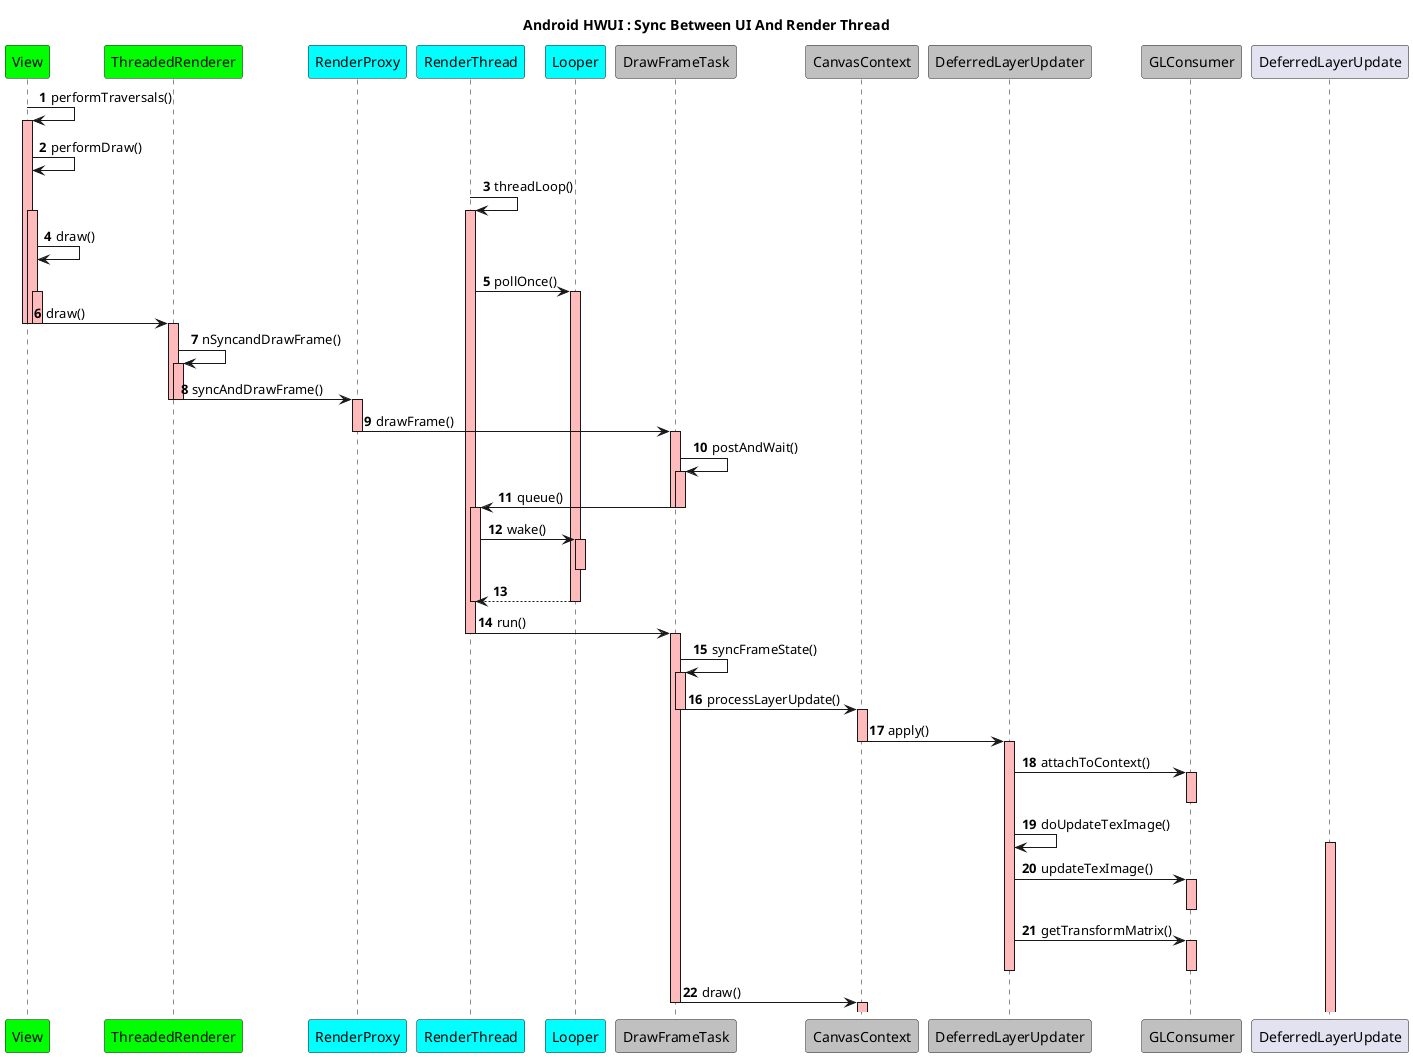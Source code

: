 @startuml
title Android HWUI : Sync Between UI And Render Thread
'author Ali.Xulun
'version 1.0.0
'Android Version 6.0

participant View #Lime

participant ThreadedRenderer #Lime

participant RenderProxy #Cyan

participant RenderThread #Cyan

participant Looper #Cyan

participant DrawFrameTask #Silver

participant CanvasContext #Silver

participant DeferredLayerUpdater #Silver

participant GLConsumer #Silver


autonumber

View -> View: performTraversals()
activate View #FFBBBB
View -> View: performDraw()

RenderThread -> RenderThread: threadLoop()
activate RenderThread #FFBBBB

activate View #FFBBBB
View -> View: draw()

RenderThread -> Looper: pollOnce()
activate Looper #FFBBBB

activate View #FFBBBB
View -> ThreadedRenderer: draw()
deactivate View
deactivate View
deactivate View

activate ThreadedRenderer #FFBBBB
ThreadedRenderer -> ThreadedRenderer : nSyncandDrawFrame()
activate ThreadedRenderer #FFBBBB
ThreadedRenderer -> RenderProxy : syncAndDrawFrame()
deactivate ThreadedRenderer
deactivate ThreadedRenderer

activate RenderProxy #FFBBBB
RenderProxy -> DrawFrameTask : drawFrame()
deactivate RenderProxy

activate DrawFrameTask #FFBBBB
DrawFrameTask -> DrawFrameTask : postAndWait()
activate DrawFrameTask #FFBBBB
DrawFrameTask -> RenderThread : queue()
deactivate DrawFrameTask
deactivate DrawFrameTask

activate RenderThread #FFBBBB
RenderThread -> Looper : wake()
activate Looper #FFBBBB
deactivate Looper
Looper --> RenderThread
deactivate Looper
deactivate RenderThread


RenderThread -> DrawFrameTask:run()
deactivate RenderThread

activate DrawFrameTask #FFBBBB
DrawFrameTask -> DrawFrameTask : syncFrameState()
activate DrawFrameTask #FFBBBB
DrawFrameTask -> CanvasContext : processLayerUpdate()
deactivate DrawFrameTask

activate CanvasContext #FFBBBB
CanvasContext -> DeferredLayerUpdater : apply()
deactivate CanvasContext

activate DeferredLayerUpdater #FFBBBB
DeferredLayerUpdater -> GLConsumer : attachToContext()

activate GLConsumer #FFBBBB
deactivate GLConsumer

DeferredLayerUpdater ->DeferredLayerUpdater: doUpdateTexImage()
activate DeferredLayerUpdate #FFBBBB
DeferredLayerUpdater -> GLConsumer : updateTexImage()
activate GLConsumer #FFBBBB
deactivate GLConsumer
DeferredLayerUpdater -> GLConsumer : getTransformMatrix()
activate GLConsumer #FFBBBB
deactivate GLConsumer
deactivate DeferredLayerUpdater

deactivate DeferredLayerUpdater
DrawFrameTask -> CanvasContext : draw()
deactivate DrawFrameTask
activate CanvasContext #FFBBBB
deactivate CanvasContext
@enduml
